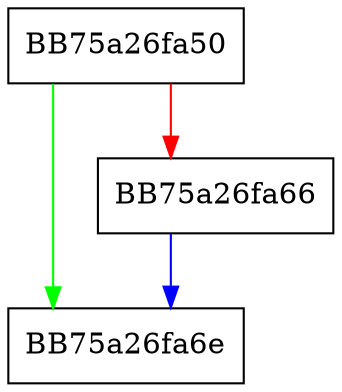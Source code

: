 digraph loadCache {
  node [shape="box"];
  graph [splines=ortho];
  BB75a26fa50 -> BB75a26fa6e [color="green"];
  BB75a26fa50 -> BB75a26fa66 [color="red"];
  BB75a26fa66 -> BB75a26fa6e [color="blue"];
}